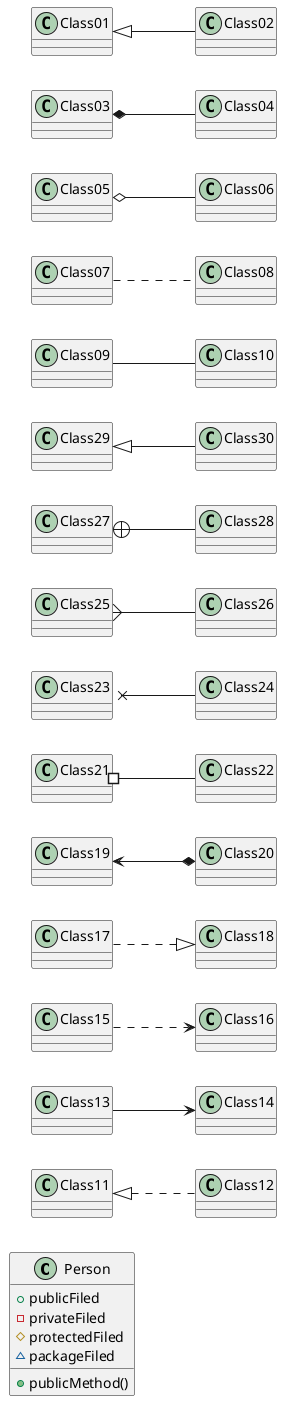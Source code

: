 @startuml
 class Person{
  + publicFiled
  - privateFiled
  # protectedFiled
  ~ packageFiled
  + publicMethod()
 }
left to right direction
together {
 class Class01
 class Class02
 class Class03
 class Class04
 class Class05
 class Class06
 class Class07
 class Class08
 class Class09
 class Class10
}
Class01 <|-- Class02
Class03 *-- Class04
Class05 o-- Class06
Class07 .. Class08
Class09 -- Class10

Class11 <|.. Class12
Class13 --> Class14
Class15 ..> Class16
Class17 ..|> Class18
Class19 <--* Class20

Class21 #-- Class22
Class23 x-- Class24
Class25 }-- Class26
Class27 +-- Class28
Class29 ^-- Class30

@enduml